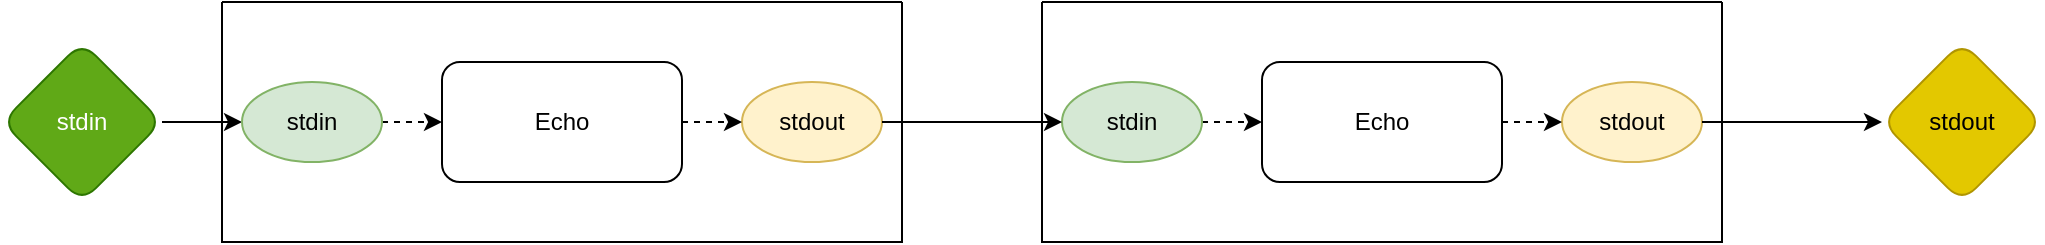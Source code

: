 <mxfile version="14.6.13" type="device"><diagram id="X4IyTLPTO5Xjnn8nsE3X" name="Page-1"><mxGraphModel dx="1254" dy="753" grid="1" gridSize="10" guides="1" tooltips="1" connect="1" arrows="1" fold="1" page="1" pageScale="1" pageWidth="1100" pageHeight="850" math="0" shadow="0"><root><mxCell id="0"/><mxCell id="1" parent="0"/><mxCell id="zV7-CCr9AmOh_La0bp0h-9" style="edgeStyle=orthogonalEdgeStyle;rounded=0;orthogonalLoop=1;jettySize=auto;html=1;exitX=1;exitY=0.5;exitDx=0;exitDy=0;" edge="1" parent="1" source="zV7-CCr9AmOh_La0bp0h-1" target="zV7-CCr9AmOh_La0bp0h-4"><mxGeometry relative="1" as="geometry"/></mxCell><mxCell id="zV7-CCr9AmOh_La0bp0h-1" value="stdin" style="rhombus;whiteSpace=wrap;html=1;rounded=1;fillColor=#60a917;strokeColor=#2D7600;fontColor=#ffffff;" vertex="1" parent="1"><mxGeometry y="160" width="80" height="80" as="geometry"/></mxCell><mxCell id="zV7-CCr9AmOh_La0bp0h-2" value="stdout" style="rhombus;whiteSpace=wrap;html=1;rounded=1;fillColor=#e3c800;strokeColor=#B09500;fontColor=#000000;" vertex="1" parent="1"><mxGeometry x="940" y="160" width="80" height="80" as="geometry"/></mxCell><mxCell id="zV7-CCr9AmOh_La0bp0h-8" value="" style="swimlane;startSize=0;rounded=1;" vertex="1" parent="1"><mxGeometry x="110" y="140" width="340" height="120" as="geometry"/></mxCell><mxCell id="zV7-CCr9AmOh_La0bp0h-3" value="Echo" style="rounded=1;whiteSpace=wrap;html=1;" vertex="1" parent="zV7-CCr9AmOh_La0bp0h-8"><mxGeometry x="110" y="30" width="120" height="60" as="geometry"/></mxCell><mxCell id="zV7-CCr9AmOh_La0bp0h-6" style="edgeStyle=orthogonalEdgeStyle;rounded=0;orthogonalLoop=1;jettySize=auto;html=1;exitX=1;exitY=0.5;exitDx=0;exitDy=0;entryX=0;entryY=0.5;entryDx=0;entryDy=0;dashed=1;" edge="1" parent="zV7-CCr9AmOh_La0bp0h-8" source="zV7-CCr9AmOh_La0bp0h-4" target="zV7-CCr9AmOh_La0bp0h-3"><mxGeometry relative="1" as="geometry"/></mxCell><mxCell id="zV7-CCr9AmOh_La0bp0h-4" value="stdin" style="ellipse;whiteSpace=wrap;html=1;rounded=1;fillColor=#d5e8d4;strokeColor=#82b366;" vertex="1" parent="zV7-CCr9AmOh_La0bp0h-8"><mxGeometry x="10" y="40" width="70" height="40" as="geometry"/></mxCell><mxCell id="zV7-CCr9AmOh_La0bp0h-5" value="stdout" style="ellipse;whiteSpace=wrap;html=1;rounded=1;fillColor=#fff2cc;strokeColor=#d6b656;" vertex="1" parent="zV7-CCr9AmOh_La0bp0h-8"><mxGeometry x="260" y="40" width="70" height="40" as="geometry"/></mxCell><mxCell id="zV7-CCr9AmOh_La0bp0h-7" style="edgeStyle=orthogonalEdgeStyle;rounded=0;orthogonalLoop=1;jettySize=auto;html=1;exitX=1;exitY=0.5;exitDx=0;exitDy=0;entryX=0;entryY=0.5;entryDx=0;entryDy=0;dashed=1;" edge="1" parent="zV7-CCr9AmOh_La0bp0h-8" source="zV7-CCr9AmOh_La0bp0h-3" target="zV7-CCr9AmOh_La0bp0h-5"><mxGeometry relative="1" as="geometry"/></mxCell><mxCell id="zV7-CCr9AmOh_La0bp0h-10" value="" style="swimlane;startSize=0;rounded=1;" vertex="1" parent="1"><mxGeometry x="520" y="140" width="340" height="120" as="geometry"/></mxCell><mxCell id="zV7-CCr9AmOh_La0bp0h-11" value="Echo" style="rounded=1;whiteSpace=wrap;html=1;" vertex="1" parent="zV7-CCr9AmOh_La0bp0h-10"><mxGeometry x="110" y="30" width="120" height="60" as="geometry"/></mxCell><mxCell id="zV7-CCr9AmOh_La0bp0h-12" style="edgeStyle=orthogonalEdgeStyle;rounded=0;orthogonalLoop=1;jettySize=auto;html=1;exitX=1;exitY=0.5;exitDx=0;exitDy=0;entryX=0;entryY=0.5;entryDx=0;entryDy=0;dashed=1;" edge="1" parent="zV7-CCr9AmOh_La0bp0h-10" source="zV7-CCr9AmOh_La0bp0h-13" target="zV7-CCr9AmOh_La0bp0h-11"><mxGeometry relative="1" as="geometry"/></mxCell><mxCell id="zV7-CCr9AmOh_La0bp0h-13" value="stdin" style="ellipse;whiteSpace=wrap;html=1;rounded=1;fillColor=#d5e8d4;strokeColor=#82b366;" vertex="1" parent="zV7-CCr9AmOh_La0bp0h-10"><mxGeometry x="10" y="40" width="70" height="40" as="geometry"/></mxCell><mxCell id="zV7-CCr9AmOh_La0bp0h-14" value="stdout" style="ellipse;whiteSpace=wrap;html=1;rounded=1;fillColor=#fff2cc;strokeColor=#d6b656;" vertex="1" parent="zV7-CCr9AmOh_La0bp0h-10"><mxGeometry x="260" y="40" width="70" height="40" as="geometry"/></mxCell><mxCell id="zV7-CCr9AmOh_La0bp0h-15" style="edgeStyle=orthogonalEdgeStyle;rounded=0;orthogonalLoop=1;jettySize=auto;html=1;exitX=1;exitY=0.5;exitDx=0;exitDy=0;entryX=0;entryY=0.5;entryDx=0;entryDy=0;dashed=1;" edge="1" parent="zV7-CCr9AmOh_La0bp0h-10" source="zV7-CCr9AmOh_La0bp0h-11" target="zV7-CCr9AmOh_La0bp0h-14"><mxGeometry relative="1" as="geometry"/></mxCell><mxCell id="zV7-CCr9AmOh_La0bp0h-16" style="edgeStyle=orthogonalEdgeStyle;rounded=0;orthogonalLoop=1;jettySize=auto;html=1;exitX=1;exitY=0.5;exitDx=0;exitDy=0;entryX=0;entryY=0.5;entryDx=0;entryDy=0;" edge="1" parent="1" source="zV7-CCr9AmOh_La0bp0h-14" target="zV7-CCr9AmOh_La0bp0h-2"><mxGeometry relative="1" as="geometry"/></mxCell><mxCell id="zV7-CCr9AmOh_La0bp0h-17" style="edgeStyle=orthogonalEdgeStyle;rounded=0;orthogonalLoop=1;jettySize=auto;html=1;exitX=1;exitY=0.5;exitDx=0;exitDy=0;entryX=0;entryY=0.5;entryDx=0;entryDy=0;" edge="1" parent="1" source="zV7-CCr9AmOh_La0bp0h-5" target="zV7-CCr9AmOh_La0bp0h-13"><mxGeometry relative="1" as="geometry"/></mxCell></root></mxGraphModel></diagram></mxfile>